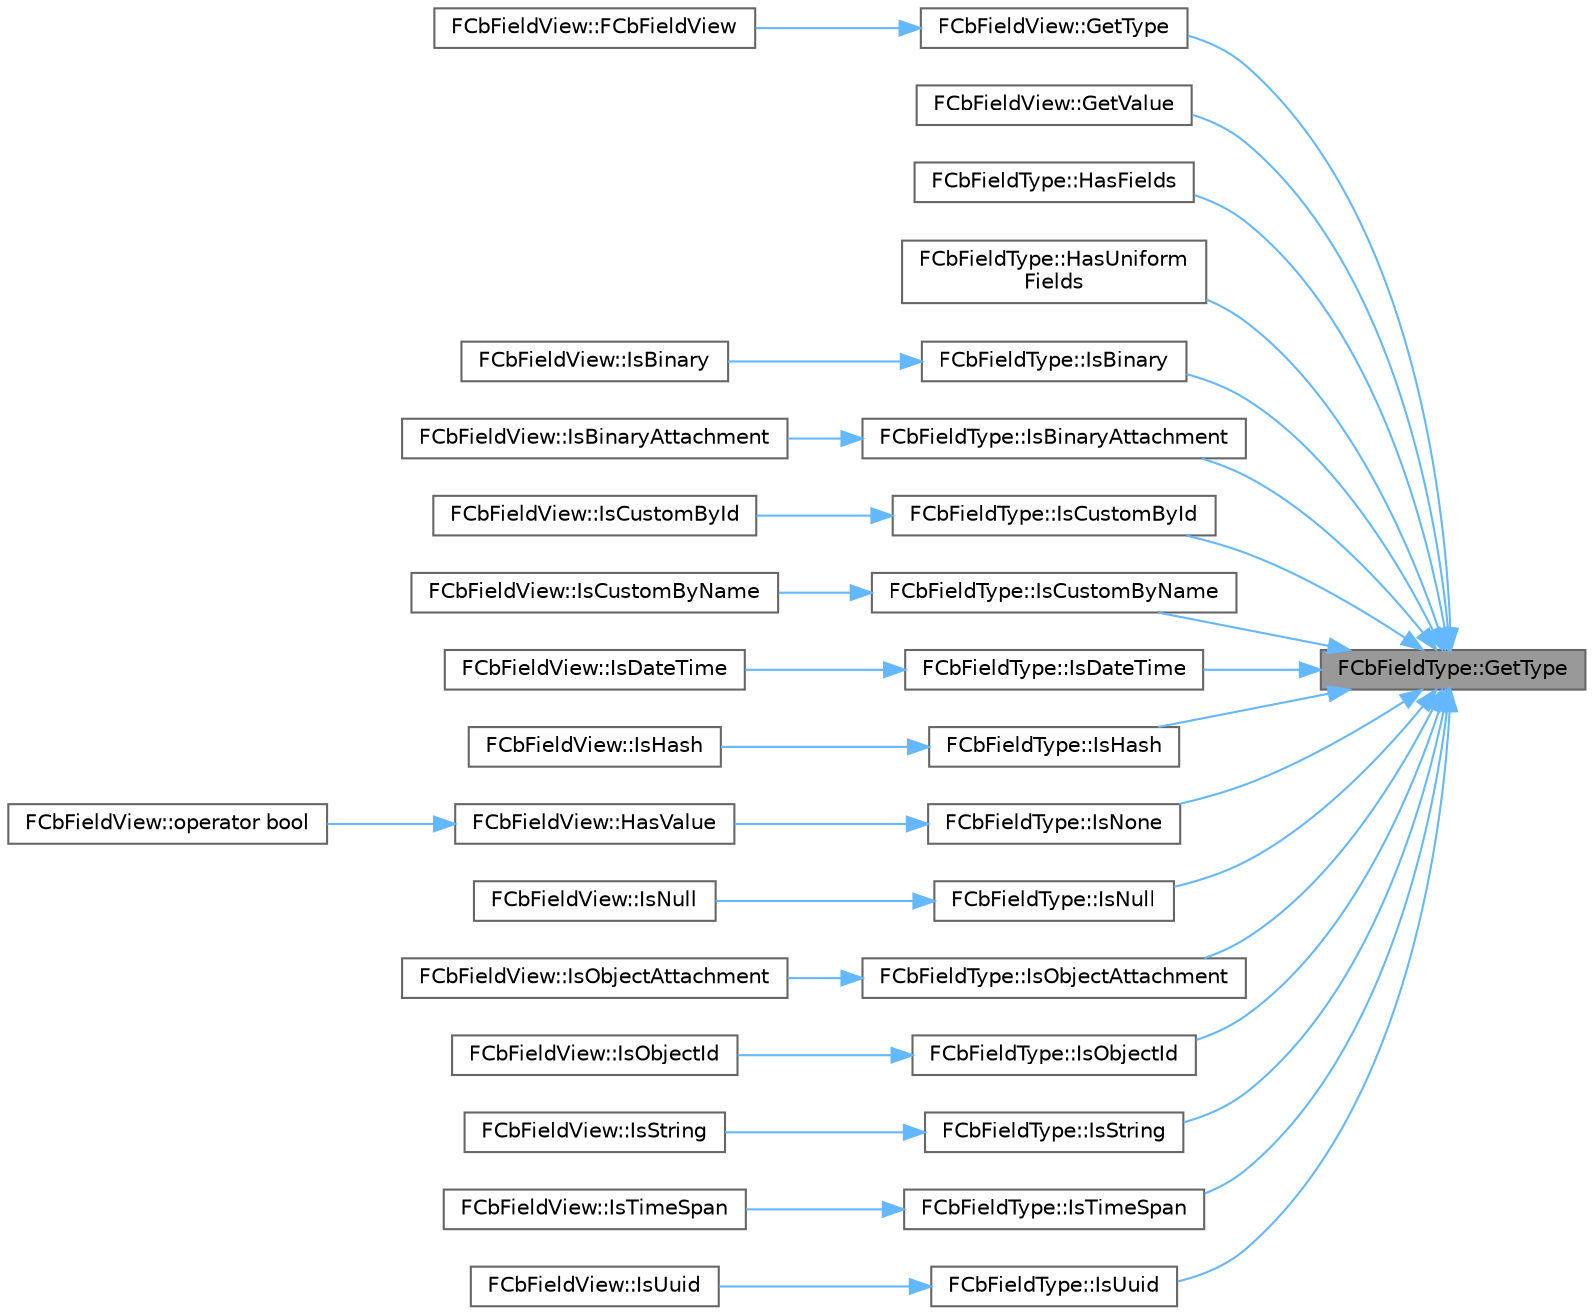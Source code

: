 digraph "FCbFieldType::GetType"
{
 // INTERACTIVE_SVG=YES
 // LATEX_PDF_SIZE
  bgcolor="transparent";
  edge [fontname=Helvetica,fontsize=10,labelfontname=Helvetica,labelfontsize=10];
  node [fontname=Helvetica,fontsize=10,shape=box,height=0.2,width=0.4];
  rankdir="RL";
  Node1 [id="Node000001",label="FCbFieldType::GetType",height=0.2,width=0.4,color="gray40", fillcolor="grey60", style="filled", fontcolor="black",tooltip="The type with flags removed."];
  Node1 -> Node2 [id="edge1_Node000001_Node000002",dir="back",color="steelblue1",style="solid",tooltip=" "];
  Node2 [id="Node000002",label="FCbFieldView::GetType",height=0.2,width=0.4,color="grey40", fillcolor="white", style="filled",URL="$dc/deb/classFCbFieldView.html#afdd0b5d46521024679f92d9fd633cb2b",tooltip="Returns the type of the field excluding flags."];
  Node2 -> Node3 [id="edge2_Node000002_Node000003",dir="back",color="steelblue1",style="solid",tooltip=" "];
  Node3 [id="Node000003",label="FCbFieldView::FCbFieldView",height=0.2,width=0.4,color="grey40", fillcolor="white", style="filled",URL="$dc/deb/classFCbFieldView.html#ae4854e1828de95b392df379200f3c0aa",tooltip="Construct a field from a value, without access to the name."];
  Node1 -> Node4 [id="edge3_Node000001_Node000004",dir="back",color="steelblue1",style="solid",tooltip=" "];
  Node4 [id="Node000004",label="FCbFieldView::GetValue",height=0.2,width=0.4,color="grey40", fillcolor="white", style="filled",URL="$dc/deb/classFCbFieldView.html#aab5be0de72e694fbdbd812bb67e80205",tooltip="Returns the value for unchecked access."];
  Node1 -> Node5 [id="edge4_Node000001_Node000005",dir="back",color="steelblue1",style="solid",tooltip=" "];
  Node5 [id="Node000005",label="FCbFieldType::HasFields",height=0.2,width=0.4,color="grey40", fillcolor="white", style="filled",URL="$d3/d96/classFCbFieldType.html#a61de79b93ece9b4b896a11d7d0154db2",tooltip=" "];
  Node1 -> Node6 [id="edge5_Node000001_Node000006",dir="back",color="steelblue1",style="solid",tooltip=" "];
  Node6 [id="Node000006",label="FCbFieldType::HasUniform\lFields",height=0.2,width=0.4,color="grey40", fillcolor="white", style="filled",URL="$d3/d96/classFCbFieldType.html#abfcc28cd6b5dbeae60cc1d8c124af6f6",tooltip=" "];
  Node1 -> Node7 [id="edge6_Node000001_Node000007",dir="back",color="steelblue1",style="solid",tooltip=" "];
  Node7 [id="Node000007",label="FCbFieldType::IsBinary",height=0.2,width=0.4,color="grey40", fillcolor="white", style="filled",URL="$d3/d96/classFCbFieldType.html#ae8156a5ef6b65e11df82e753f7341427",tooltip=" "];
  Node7 -> Node8 [id="edge7_Node000007_Node000008",dir="back",color="steelblue1",style="solid",tooltip=" "];
  Node8 [id="Node000008",label="FCbFieldView::IsBinary",height=0.2,width=0.4,color="grey40", fillcolor="white", style="filled",URL="$dc/deb/classFCbFieldView.html#afb55b33df92b0e1baff3b4da37931dc1",tooltip=" "];
  Node1 -> Node9 [id="edge8_Node000001_Node000009",dir="back",color="steelblue1",style="solid",tooltip=" "];
  Node9 [id="Node000009",label="FCbFieldType::IsBinaryAttachment",height=0.2,width=0.4,color="grey40", fillcolor="white", style="filled",URL="$d3/d96/classFCbFieldType.html#a31a3701ad6f20df7f7bf0f3ea07237b6",tooltip=" "];
  Node9 -> Node10 [id="edge9_Node000009_Node000010",dir="back",color="steelblue1",style="solid",tooltip=" "];
  Node10 [id="Node000010",label="FCbFieldView::IsBinaryAttachment",height=0.2,width=0.4,color="grey40", fillcolor="white", style="filled",URL="$dc/deb/classFCbFieldView.html#af2fca03e4b24b5fde8395f5fe2d7d52f",tooltip=" "];
  Node1 -> Node11 [id="edge10_Node000001_Node000011",dir="back",color="steelblue1",style="solid",tooltip=" "];
  Node11 [id="Node000011",label="FCbFieldType::IsCustomById",height=0.2,width=0.4,color="grey40", fillcolor="white", style="filled",URL="$d3/d96/classFCbFieldType.html#aea6ae47c56de880406f849bcaa39cf2a",tooltip=" "];
  Node11 -> Node12 [id="edge11_Node000011_Node000012",dir="back",color="steelblue1",style="solid",tooltip=" "];
  Node12 [id="Node000012",label="FCbFieldView::IsCustomById",height=0.2,width=0.4,color="grey40", fillcolor="white", style="filled",URL="$dc/deb/classFCbFieldView.html#ade6079c9209de2715bbaca5a643b3c89",tooltip=" "];
  Node1 -> Node13 [id="edge12_Node000001_Node000013",dir="back",color="steelblue1",style="solid",tooltip=" "];
  Node13 [id="Node000013",label="FCbFieldType::IsCustomByName",height=0.2,width=0.4,color="grey40", fillcolor="white", style="filled",URL="$d3/d96/classFCbFieldType.html#a881bc43c9958a8c6d30a95c6bda1a60a",tooltip=" "];
  Node13 -> Node14 [id="edge13_Node000013_Node000014",dir="back",color="steelblue1",style="solid",tooltip=" "];
  Node14 [id="Node000014",label="FCbFieldView::IsCustomByName",height=0.2,width=0.4,color="grey40", fillcolor="white", style="filled",URL="$dc/deb/classFCbFieldView.html#aa232c59850583b59a44046206b0e4455",tooltip=" "];
  Node1 -> Node15 [id="edge14_Node000001_Node000015",dir="back",color="steelblue1",style="solid",tooltip=" "];
  Node15 [id="Node000015",label="FCbFieldType::IsDateTime",height=0.2,width=0.4,color="grey40", fillcolor="white", style="filled",URL="$d3/d96/classFCbFieldType.html#a993583e9997e188526ebd29dca2cd137",tooltip=" "];
  Node15 -> Node16 [id="edge15_Node000015_Node000016",dir="back",color="steelblue1",style="solid",tooltip=" "];
  Node16 [id="Node000016",label="FCbFieldView::IsDateTime",height=0.2,width=0.4,color="grey40", fillcolor="white", style="filled",URL="$dc/deb/classFCbFieldView.html#ab18a0dff2033e48ff206b79e431014a3",tooltip=" "];
  Node1 -> Node17 [id="edge16_Node000001_Node000017",dir="back",color="steelblue1",style="solid",tooltip=" "];
  Node17 [id="Node000017",label="FCbFieldType::IsHash",height=0.2,width=0.4,color="grey40", fillcolor="white", style="filled",URL="$d3/d96/classFCbFieldType.html#a3308992e35885b68f703f7f1f5a5b047",tooltip=" "];
  Node17 -> Node18 [id="edge17_Node000017_Node000018",dir="back",color="steelblue1",style="solid",tooltip=" "];
  Node18 [id="Node000018",label="FCbFieldView::IsHash",height=0.2,width=0.4,color="grey40", fillcolor="white", style="filled",URL="$dc/deb/classFCbFieldView.html#aab850401607438a5cdf77b0fa9fbc4ab",tooltip=" "];
  Node1 -> Node19 [id="edge18_Node000001_Node000019",dir="back",color="steelblue1",style="solid",tooltip=" "];
  Node19 [id="Node000019",label="FCbFieldType::IsNone",height=0.2,width=0.4,color="grey40", fillcolor="white", style="filled",URL="$d3/d96/classFCbFieldType.html#a18cc056f7c51bafc7d3dae2369e3ee27",tooltip=" "];
  Node19 -> Node20 [id="edge19_Node000019_Node000020",dir="back",color="steelblue1",style="solid",tooltip=" "];
  Node20 [id="Node000020",label="FCbFieldView::HasValue",height=0.2,width=0.4,color="grey40", fillcolor="white", style="filled",URL="$dc/deb/classFCbFieldView.html#a8475f526254bfc80cab78461c0c9bf5f",tooltip="Whether the field has a value."];
  Node20 -> Node21 [id="edge20_Node000020_Node000021",dir="back",color="steelblue1",style="solid",tooltip=" "];
  Node21 [id="Node000021",label="FCbFieldView::operator bool",height=0.2,width=0.4,color="grey40", fillcolor="white", style="filled",URL="$dc/deb/classFCbFieldView.html#a1f3f7fd8a61f046892bec53e295dfb5f",tooltip="Whether the field has a value."];
  Node1 -> Node22 [id="edge21_Node000001_Node000022",dir="back",color="steelblue1",style="solid",tooltip=" "];
  Node22 [id="Node000022",label="FCbFieldType::IsNull",height=0.2,width=0.4,color="grey40", fillcolor="white", style="filled",URL="$d3/d96/classFCbFieldType.html#af4df9b0232d690e3441d3ce27be86f19",tooltip=" "];
  Node22 -> Node23 [id="edge22_Node000022_Node000023",dir="back",color="steelblue1",style="solid",tooltip=" "];
  Node23 [id="Node000023",label="FCbFieldView::IsNull",height=0.2,width=0.4,color="grey40", fillcolor="white", style="filled",URL="$dc/deb/classFCbFieldView.html#ad921bfa7b711501112a50040f3876a5b",tooltip=" "];
  Node1 -> Node24 [id="edge23_Node000001_Node000024",dir="back",color="steelblue1",style="solid",tooltip=" "];
  Node24 [id="Node000024",label="FCbFieldType::IsObjectAttachment",height=0.2,width=0.4,color="grey40", fillcolor="white", style="filled",URL="$d3/d96/classFCbFieldType.html#a8811a7de46a34a2cdff1b38177ed31a2",tooltip=" "];
  Node24 -> Node25 [id="edge24_Node000024_Node000025",dir="back",color="steelblue1",style="solid",tooltip=" "];
  Node25 [id="Node000025",label="FCbFieldView::IsObjectAttachment",height=0.2,width=0.4,color="grey40", fillcolor="white", style="filled",URL="$dc/deb/classFCbFieldView.html#acbe3f747408324e333e9e6b7c1b8f21c",tooltip=" "];
  Node1 -> Node26 [id="edge25_Node000001_Node000026",dir="back",color="steelblue1",style="solid",tooltip=" "];
  Node26 [id="Node000026",label="FCbFieldType::IsObjectId",height=0.2,width=0.4,color="grey40", fillcolor="white", style="filled",URL="$d3/d96/classFCbFieldType.html#a145baec9db4711bd5363c09ab29a1a61",tooltip=" "];
  Node26 -> Node27 [id="edge26_Node000026_Node000027",dir="back",color="steelblue1",style="solid",tooltip=" "];
  Node27 [id="Node000027",label="FCbFieldView::IsObjectId",height=0.2,width=0.4,color="grey40", fillcolor="white", style="filled",URL="$dc/deb/classFCbFieldView.html#a41146684ec0d4cd4be69a92e0a9e2159",tooltip=" "];
  Node1 -> Node28 [id="edge27_Node000001_Node000028",dir="back",color="steelblue1",style="solid",tooltip=" "];
  Node28 [id="Node000028",label="FCbFieldType::IsString",height=0.2,width=0.4,color="grey40", fillcolor="white", style="filled",URL="$d3/d96/classFCbFieldType.html#af0451abba8a1d95af8d39f13e4aaf935",tooltip=" "];
  Node28 -> Node29 [id="edge28_Node000028_Node000029",dir="back",color="steelblue1",style="solid",tooltip=" "];
  Node29 [id="Node000029",label="FCbFieldView::IsString",height=0.2,width=0.4,color="grey40", fillcolor="white", style="filled",URL="$dc/deb/classFCbFieldView.html#acde32b9a97708d89d01a2e0136dd02f8",tooltip=" "];
  Node1 -> Node30 [id="edge29_Node000001_Node000030",dir="back",color="steelblue1",style="solid",tooltip=" "];
  Node30 [id="Node000030",label="FCbFieldType::IsTimeSpan",height=0.2,width=0.4,color="grey40", fillcolor="white", style="filled",URL="$d3/d96/classFCbFieldType.html#a05eebbf3ca4d08967f7db2046fa17928",tooltip=" "];
  Node30 -> Node31 [id="edge30_Node000030_Node000031",dir="back",color="steelblue1",style="solid",tooltip=" "];
  Node31 [id="Node000031",label="FCbFieldView::IsTimeSpan",height=0.2,width=0.4,color="grey40", fillcolor="white", style="filled",URL="$dc/deb/classFCbFieldView.html#aad27465c6d5de6ad0a40c6ffb6b9f632",tooltip=" "];
  Node1 -> Node32 [id="edge31_Node000001_Node000032",dir="back",color="steelblue1",style="solid",tooltip=" "];
  Node32 [id="Node000032",label="FCbFieldType::IsUuid",height=0.2,width=0.4,color="grey40", fillcolor="white", style="filled",URL="$d3/d96/classFCbFieldType.html#a1e82f6be7e960f3c2d2287f204184a64",tooltip=" "];
  Node32 -> Node33 [id="edge32_Node000032_Node000033",dir="back",color="steelblue1",style="solid",tooltip=" "];
  Node33 [id="Node000033",label="FCbFieldView::IsUuid",height=0.2,width=0.4,color="grey40", fillcolor="white", style="filled",URL="$dc/deb/classFCbFieldView.html#a8e0216f485d60b4dc1b0417fd8ad3bed",tooltip=" "];
}

